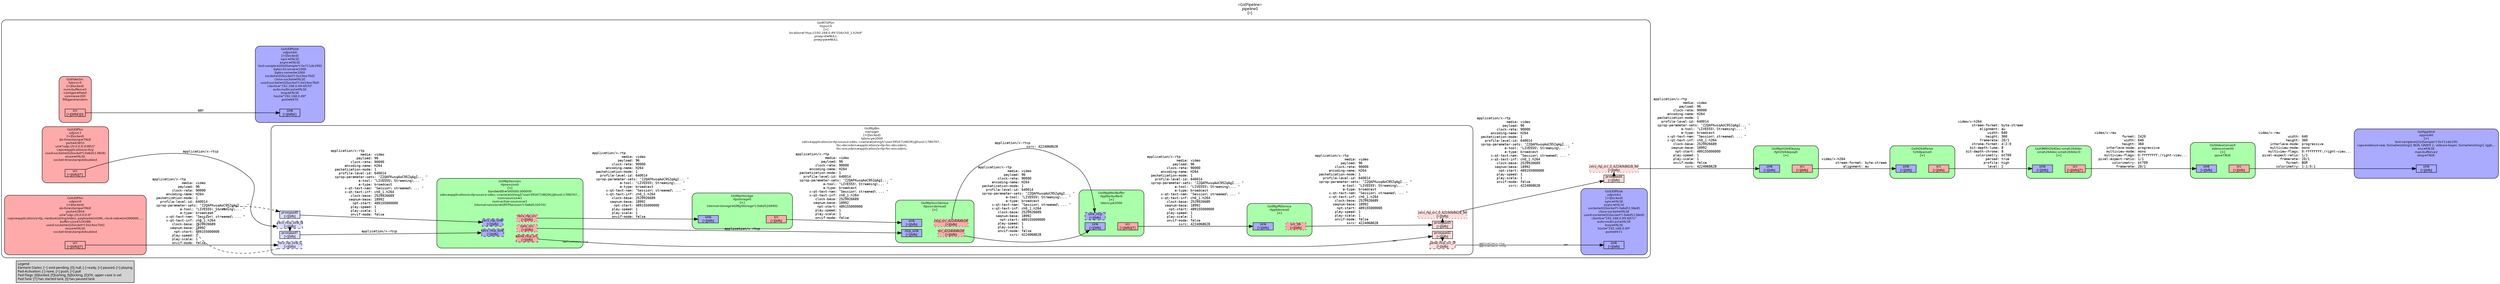 digraph pipeline {
  rankdir=LR;
  fontname="sans";
  fontsize="10";
  labelloc=t;
  nodesep=.1;
  ranksep=.2;
  label="<GstPipeline>\npipeline0\n[>]";
  node [style="filled,rounded", shape=box, fontsize="9", fontname="sans", margin="0.0,0.0"];
  edge [labelfontsize="6", fontsize="9", fontname="monospace"];
  
  legend [
    pos="0,0!",
    margin="0.05,0.05",
    style="filled",
    label="Legend\lElement-States: [~] void-pending, [0] null, [-] ready, [=] paused, [>] playing\lPad-Activation: [-] none, [>] push, [<] pull\lPad-Flags: [b]locked, [f]lushing, [b]locking, [E]OS; upper-case is set\lPad-Task: [T] has started task, [t] has paused task\l",
  ];
  subgraph cluster_appsink0_0x711dc798 {
    fontname="Bitstream Vera Sans";
    fontsize="8";
    style="filled,rounded";
    color=black;
    label="GstAppSink\nappsink0\n[>]\nlast-sample=((GstSample*) 0x711de1f0)\ncaps=video/x-raw, format=(string){ BGR, GRAY8 }; video/x-bayer, format=(string){ rggb…\neos=FALSE\nmax-buffers=2\ndrop=TRUE";
    subgraph cluster_appsink0_0x711dc798_sink {
      label="";
      style="invis";
      appsink0_0x711dc798_sink_0x711b8bf0 [color=black, fillcolor="#aaaaff", label="sink\n[>][bfb]", height="0.2", style="filled,solid"];
    }

    fillcolor="#aaaaff";
  }

  subgraph cluster_videoconvert0_0x711da258 {
    fontname="Bitstream Vera Sans";
    fontsize="8";
    style="filled,rounded";
    color=black;
    label="GstVideoConvert\nvideoconvert0\n[>]\nqos=TRUE";
    subgraph cluster_videoconvert0_0x711da258_sink {
      label="";
      style="invis";
      videoconvert0_0x711da258_sink_0x711b8940 [color=black, fillcolor="#aaaaff", label="sink\n[>][bfb]", height="0.2", style="filled,solid"];
    }

    subgraph cluster_videoconvert0_0x711da258_src {
      label="";
      style="invis";
      videoconvert0_0x711da258_src_0x711b8a98 [color=black, fillcolor="#ffaaaa", label="src\n[>][bfb]", height="0.2", style="filled,solid"];
    }

    videoconvert0_0x711da258_sink_0x711b8940 -> videoconvert0_0x711da258_src_0x711b8a98 [style="invis"];
    fillcolor="#aaffaa";
  }

  videoconvert0_0x711da258_src_0x711b8a98 -> appsink0_0x711dc798_sink_0x711b8bf0 [label="video/x-raw\l               width: 640\l              height: 360\l      interlace-mode: progressive\l      multiview-mode: mono\l     multiview-flags: 0:ffffffff:/right-view...\l  pixel-aspect-ratio: 1/1\l           framerate: 20/1\l              format: BGR\l         colorimetry: 1:1:5:1\l"]
  subgraph cluster_omxh264dec_omxh264dec0_0x711ca5f8 {
    fontname="Bitstream Vera Sans";
    fontsize="8";
    style="filled,rounded";
    color=black;
    label="GstOMXH264Dec-omxh264dec\nomxh264dec-omxh264dec0\n[>]";
    subgraph cluster_omxh264dec_omxh264dec0_0x711ca5f8_sink {
      label="";
      style="invis";
      omxh264dec_omxh264dec0_0x711ca5f8_sink_0x711b8690 [color=black, fillcolor="#aaaaff", label="sink\n[>][bfb]", height="0.2", style="filled,solid"];
    }

    subgraph cluster_omxh264dec_omxh264dec0_0x711ca5f8_src {
      label="";
      style="invis";
      omxh264dec_omxh264dec0_0x711ca5f8_src_0x711b87e8 [color=black, fillcolor="#ffaaaa", label="src\n[>][bfb][T]", height="0.2", style="filled,solid"];
    }

    omxh264dec_omxh264dec0_0x711ca5f8_sink_0x711b8690 -> omxh264dec_omxh264dec0_0x711ca5f8_src_0x711b87e8 [style="invis"];
    fillcolor="#aaffaa";
  }

  omxh264dec_omxh264dec0_0x711ca5f8_src_0x711b87e8 -> videoconvert0_0x711da258_sink_0x711b8940 [label="video/x-raw\l              format: I420\l               width: 640\l              height: 360\l      interlace-mode: progressive\l      multiview-mode: mono\l     multiview-flags: 0:ffffffff:/right-view...\l  pixel-aspect-ratio: 1/1\l         colorimetry: bt709\l           framerate: 20/1\l"]
  subgraph cluster_h264parse0_0x711bbf98 {
    fontname="Bitstream Vera Sans";
    fontsize="8";
    style="filled,rounded";
    color=black;
    label="GstH264Parse\nh264parse0\n[>]";
    subgraph cluster_h264parse0_0x711bbf98_sink {
      label="";
      style="invis";
      h264parse0_0x711bbf98_sink_0x711b83e0 [color=black, fillcolor="#aaaaff", label="sink\n[>][bfb]", height="0.2", style="filled,solid"];
    }

    subgraph cluster_h264parse0_0x711bbf98_src {
      label="";
      style="invis";
      h264parse0_0x711bbf98_src_0x711b8538 [color=black, fillcolor="#ffaaaa", label="src\n[>][bfb]", height="0.2", style="filled,solid"];
    }

    h264parse0_0x711bbf98_sink_0x711b83e0 -> h264parse0_0x711bbf98_src_0x711b8538 [style="invis"];
    fillcolor="#aaffaa";
  }

  h264parse0_0x711bbf98_src_0x711b8538 -> omxh264dec_omxh264dec0_0x711ca5f8_sink_0x711b8690 [label="video/x-h264\l       stream-format: byte-stream\l           alignment: au\l               width: 640\l              height: 360\l           framerate: 20/1\l       chroma-format: 4:2:0\l      bit-depth-luma: 8\l    bit-depth-chroma: 8\l         colorimetry: bt709\l              parsed: true\l             profile: high\l               level: 2\l"]
  subgraph cluster_rtph264depay0_0x711b6088 {
    fontname="Bitstream Vera Sans";
    fontsize="8";
    style="filled,rounded";
    color=black;
    label="GstRtpH264Depay\nrtph264depay0\n[>]";
    subgraph cluster_rtph264depay0_0x711b6088_sink {
      label="";
      style="invis";
      rtph264depay0_0x711b6088_sink_0x711b8130 [color=black, fillcolor="#aaaaff", label="sink\n[>][bfb]", height="0.2", style="filled,solid"];
    }

    subgraph cluster_rtph264depay0_0x711b6088_src {
      label="";
      style="invis";
      rtph264depay0_0x711b6088_src_0x711b8288 [color=black, fillcolor="#ffaaaa", label="src\n[>][bfb]", height="0.2", style="filled,solid"];
    }

    rtph264depay0_0x711b6088_sink_0x711b8130 -> rtph264depay0_0x711b6088_src_0x711b8288 [style="invis"];
    fillcolor="#aaffaa";
  }

  rtph264depay0_0x711b6088_src_0x711b8288 -> h264parse0_0x711bbf98_sink_0x711b83e0 [label="video/x-h264\l       stream-format: byte-stream\l           alignment: au\l"]
  subgraph cluster_rtspsrc0_0x711ca0a8 {
    fontname="Bitstream Vera Sans";
    fontsize="8";
    style="filled,rounded";
    color=black;
    label="GstRTSPSrc\nrtspsrc0\n[>]\nlocation=\"rtsp://192.168.0.49:554/ch0_1.h264\"\nproxy-id=NULL\nproxy-pw=NULL";
    subgraph cluster_rtspsrc0_0x711ca0a8_src {
      label="";
      style="invis";
      _proxypad4_0x6d538758 [color=black, fillcolor="#ffdddd", label="proxypad4\n[>][bfb]", height="0.2", style="filled,solid"];
    _proxypad4_0x6d538758 -> rtspsrc0_0x711ca0a8_recv_rtp_src_0_4224068628_96_0x6d537760 [style=dashed, minlen=0]
      rtspsrc0_0x711ca0a8_recv_rtp_src_0_4224068628_96_0x6d537760 [color=black, fillcolor="#ffdddd", label="recv_rtp_src_0_4224068628_96\n[>][bfb]", height="0.2", style="filled,dotted"];
    }

    fillcolor="#ffffff";
    subgraph cluster_udpsink1_0x6d540c10 {
      fontname="Bitstream Vera Sans";
      fontsize="8";
      style="filled,rounded";
      color=black;
      label="GstUDPSink\nudpsink1\n[>](locked)\nsync=FALSE\nasync=FALSE\nsocket=((GSocket*) 0x6d5138e8)\nclose-socket=FALSE\nused-socket=((GSocket*) 0x6d5138e8)\nclients=\"192.168.0.49:6971\"\nauto-multicast=FALSE\nloop=FALSE\nhost=\"192.168.0.49\"\nport=6971";
      subgraph cluster_udpsink1_0x6d540c10_sink {
        label="";
        style="invis";
        udpsink1_0x6d540c10_sink_0x6d53b3a0 [color=black, fillcolor="#aaaaff", label="sink\n[>][bfb]", height="0.2", style="filled,solid"];
      }

      fillcolor="#aaaaff";
    }

    subgraph cluster_fakesrc0_0x6d5420d8 {
      fontname="Bitstream Vera Sans";
      fontsize="8";
      style="filled,rounded";
      color=black;
      label="GstFakeSrc\nfakesrc0\n[>](locked)\nnum-buffers=5\nsizetype=fixed\nsizemax=200\nfilltype=random";
      subgraph cluster_fakesrc0_0x6d5420d8_src {
        label="";
        style="invis";
        fakesrc0_0x6d5420d8_src_0x6d53b248 [color=black, fillcolor="#ffaaaa", label="src\n[>][bfbE][t]", height="0.2", style="filled,solid"];
      }

      fillcolor="#ffaaaa";
    }

    fakesrc0_0x6d5420d8_src_0x6d53b248 -> udpsink0_0x6d53cc60_sink_0x6d53b0f0 [label="ANY"]
    subgraph cluster_udpsink0_0x6d53cc60 {
      fontname="Bitstream Vera Sans";
      fontsize="8";
      style="filled,rounded";
      color=black;
      label="GstUDPSink\nudpsink0\n[>](locked)\nsync=FALSE\nasync=FALSE\nlast-sample=((GstSample*) 0x711de290)\nbytes-to-serve=1000\nbytes-served=1000\nsocket=((GSocket*) 0x14ee7b0)\nclose-socket=FALSE\nused-socket=((GSocket*) 0x14ee7b0)\nclients=\"192.168.0.49:6970\"\nauto-multicast=FALSE\nloop=FALSE\nhost=\"192.168.0.49\"\nport=6970";
      subgraph cluster_udpsink0_0x6d53cc60_sink {
        label="";
        style="invis";
        udpsink0_0x6d53cc60_sink_0x6d53b0f0 [color=black, fillcolor="#aaaaff", label="sink\n[>][bfbE]", height="0.2", style="filled,solid"];
      }

      fillcolor="#aaaaff";
    }

    subgraph cluster_udpsrc1_0x6d520410 {
      fontname="Bitstream Vera Sans";
      fontsize="8";
      style="filled,rounded";
      color=black;
      label="GstUDPSrc\nudpsrc1\n[>](locked)\ndo-timestamp=TRUE\nport=43855\nuri=\"udp://0.0.0.0:43855\"\ncaps=application/x-rtcp\nused-socket=((GSocket*) 0x6d5138e8)\nreuse=FALSE\nsocket-timestamp=disabled";
      subgraph cluster_udpsrc1_0x6d520410_src {
        label="";
        style="invis";
        udpsrc1_0x6d520410_src_0x711dd388 [color=black, fillcolor="#ffaaaa", label="src\n[>][bfb][T]", height="0.2", style="filled,solid"];
      }

      fillcolor="#ffaaaa";
    }

    udpsrc1_0x6d520410_src_0x711dd388 -> manager_0x6d5280b8_recv_rtcp_sink_0_0x6d5371a0 [label="application/x-rtcp\l"]
    subgraph cluster_udpsrc0_0x6d520148 {
      fontname="Bitstream Vera Sans";
      fontsize="8";
      style="filled,rounded";
      color=black;
      label="GstUDPSrc\nudpsrc0\n[>](locked)\ndo-timestamp=TRUE\nport=43854\nuri=\"udp://0.0.0.0:0\"\ncaps=application/x-rtp, media=(string)video, payload=(int)96, clock-rate=(int)90000, …\nbuffer-size=524288\nused-socket=((GSocket*) 0x14ee7b0)\nreuse=FALSE\nsocket-timestamp=disabled";
      subgraph cluster_udpsrc0_0x6d520148_src {
        label="";
        style="invis";
        udpsrc0_0x6d520148_src_0x711dd230 [color=black, fillcolor="#ffaaaa", label="src\n[>][bfb][T]", height="0.2", style="filled,solid"];
      }

      fillcolor="#ffaaaa";
    }

    udpsrc0_0x6d520148_src_0x711dd230 -> manager_0x6d5280b8_recv_rtp_sink_0_0x6d537030 [label="application/x-rtp\l               media: video\l             payload: 96\l          clock-rate: 90000\l       encoding-name: H264\l  packetization-mode: 1\l    profile-level-id: 640014\l  sprop-parameter-sets: \"Z2QAFKwsqAoC95ZqAgI... \"\l              a-tool: \"LIVE555\\ Streaming\\... \"\l              a-type: broadcast\l       x-qt-text-nam: \"Session\\ streamed\\ ... \"\l       x-qt-text-inf: ch0_1.h264\l          clock-base: 2529926689\l         seqnum-base: 18992\l           npt-start: 489155000000\l          play-speed: 1\l          play-scale: 1\l          onvif-mode: false\l"]
    subgraph cluster_manager_0x6d5280b8 {
      fontname="Bitstream Vera Sans";
      fontsize="8";
      style="filled,rounded";
      color=black;
      label="GstRtpBin\nmanager\n[>](locked)\nlatency=2000\nsdes=application/x-rtp-source-sdes, cname=(string)\\\"user3954714829\\\\@host-1789797…\nfec-decoders=application/x-rtp-fec-decoders;\nfec-encoders=application/x-rtp-fec-encoders;";
      subgraph cluster_manager_0x6d5280b8_sink {
        label="";
        style="invis";
        _proxypad0_0x6d538050 [color=black, fillcolor="#ddddff", label="proxypad0\n[>][bfb]", height="0.2", style="filled,solid"];
      manager_0x6d5280b8_recv_rtp_sink_0_0x6d537030 -> _proxypad0_0x6d538050 [style=dashed, minlen=0]
        manager_0x6d5280b8_recv_rtp_sink_0_0x6d537030 [color=black, fillcolor="#ddddff", label="recv_rtp_sink_0\n[>][bfb]", height="0.2", style="filled,dashed"];
        _proxypad1_0x6d5381b8 [color=black, fillcolor="#ddddff", label="proxypad1\n[>][bfb]", height="0.2", style="filled,solid"];
      manager_0x6d5280b8_recv_rtcp_sink_0_0x6d5371a0 -> _proxypad1_0x6d5381b8 [style=dashed, minlen=0]
        manager_0x6d5280b8_recv_rtcp_sink_0_0x6d5371a0 [color=black, fillcolor="#ddddff", label="recv_rtcp_sink_0\n[>][bfb]", height="0.2", style="filled,dashed"];
      }

      subgraph cluster_manager_0x6d5280b8_src {
        label="";
        style="invis";
        _proxypad2_0x6d538320 [color=black, fillcolor="#ffdddd", label="proxypad2\n[>][bfb]", height="0.2", style="filled,solid"];
      _proxypad2_0x6d538320 -> manager_0x6d5280b8_send_rtcp_src_0_0x6d537310 [style=dashed, minlen=0]
        manager_0x6d5280b8_send_rtcp_src_0_0x6d537310 [color=black, fillcolor="#ffdddd", label="send_rtcp_src_0\n[>][bfb]", height="0.2", style="filled,dashed"];
        _proxypad3_0x6d5385f0 [color=black, fillcolor="#ffdddd", label="proxypad3\n[>][bfb]", height="0.2", style="filled,solid"];
      _proxypad3_0x6d5385f0 -> manager_0x6d5280b8_recv_rtp_src_0_4224068628_96_0x6d5375f0 [style=dashed, minlen=0]
        manager_0x6d5280b8_recv_rtp_src_0_4224068628_96_0x6d5375f0 [color=black, fillcolor="#ffdddd", label="recv_rtp_src_0_4224068628_96\n[>][bfb]", height="0.2", style="filled,dotted"];
      }

      manager_0x6d5280b8_recv_rtp_sink_0_0x6d537030 -> manager_0x6d5280b8_send_rtcp_src_0_0x6d537310 [style="invis"];
      fillcolor="#ffffff";
      subgraph cluster_rtpptdemux0_0x72521800 {
        fontname="Bitstream Vera Sans";
        fontsize="8";
        style="filled,rounded";
        color=black;
        label="GstRtpPtDemux\nrtpptdemux0\n[>]";
        subgraph cluster_rtpptdemux0_0x72521800_sink {
          label="";
          style="invis";
          rtpptdemux0_0x72521800_sink_0x6d53be60 [color=black, fillcolor="#aaaaff", label="sink\n[>][bfb]", height="0.2", style="filled,solid"];
        }

        subgraph cluster_rtpptdemux0_0x72521800_src {
          label="";
          style="invis";
          rtpptdemux0_0x72521800_src_96_0x72522490 [color=black, fillcolor="#ffaaaa", label="src_96\n[>][bfb]", height="0.2", style="filled,dotted"];
        }

        rtpptdemux0_0x72521800_sink_0x6d53be60 -> rtpptdemux0_0x72521800_src_96_0x72522490 [style="invis"];
        fillcolor="#aaffaa";
      }

      rtpptdemux0_0x72521800_src_96_0x72522490 -> _proxypad3_0x6d5385f0 [label="application/x-rtp\l               media: video\l             payload: 96\l          clock-rate: 90000\l       encoding-name: H264\l  packetization-mode: 1\l    profile-level-id: 640014\l  sprop-parameter-sets: \"Z2QAFKwsqAoC95ZqAgI... \"\l              a-tool: \"LIVE555\\ Streaming\\... \"\l              a-type: broadcast\l       x-qt-text-nam: \"Session\\ streamed\\ ... \"\l       x-qt-text-inf: ch0_1.h264\l          clock-base: 2529926689\l         seqnum-base: 18992\l           npt-start: 489155000000\l          play-speed: 1\l          play-scale: 1\l          onvif-mode: false\l                ssrc: 4224068628\l"]
      subgraph cluster_rtpjitterbuffer0_0x7251e2c8 {
        fontname="Bitstream Vera Sans";
        fontsize="8";
        style="filled,rounded";
        color=black;
        label="GstRtpJitterBuffer\nrtpjitterbuffer0\n[>]\nlatency=2000";
        subgraph cluster_rtpjitterbuffer0_0x7251e2c8_sink {
          label="";
          style="invis";
          rtpjitterbuffer0_0x7251e2c8_sink_0x6d53bd08 [color=black, fillcolor="#aaaaff", label="sink\n[>][bfb]", height="0.2", style="filled,solid"];
          rtpjitterbuffer0_0x7251e2c8_sink_rtcp_0x72522088 [color=black, fillcolor="#aaaaff", label="sink_rtcp\n[>][bfb]", height="0.2", style="filled,dashed"];
        }

        subgraph cluster_rtpjitterbuffer0_0x7251e2c8_src {
          label="";
          style="invis";
          rtpjitterbuffer0_0x7251e2c8_src_0x6d53bbb0 [color=black, fillcolor="#ffaaaa", label="src\n[>][bfb][T]", height="0.2", style="filled,solid"];
        }

        rtpjitterbuffer0_0x7251e2c8_sink_0x6d53bd08 -> rtpjitterbuffer0_0x7251e2c8_src_0x6d53bbb0 [style="invis"];
        fillcolor="#aaffaa";
      }

      rtpjitterbuffer0_0x7251e2c8_src_0x6d53bbb0 -> rtpptdemux0_0x72521800_sink_0x6d53be60 [label="application/x-rtp\l               media: video\l             payload: 96\l          clock-rate: 90000\l       encoding-name: H264\l  packetization-mode: 1\l    profile-level-id: 640014\l  sprop-parameter-sets: \"Z2QAFKwsqAoC95ZqAgI... \"\l              a-tool: \"LIVE555\\ Streaming\\... \"\l              a-type: broadcast\l       x-qt-text-nam: \"Session\\ streamed\\ ... \"\l       x-qt-text-inf: ch0_1.h264\l          clock-base: 2529926689\l         seqnum-base: 18992\l           npt-start: 489155000000\l          play-speed: 1\l          play-scale: 1\l          onvif-mode: false\l                ssrc: 4224068628\l"]
      subgraph cluster_rtpstorage0_0x6d535000 {
        fontname="Bitstream Vera Sans";
        fontsize="8";
        style="filled,rounded";
        color=black;
        label="GstRtpStorage\nrtpstorage0\n[>]\ninternal-storage=((RtpStorage*) 0x6d52d940)";
        subgraph cluster_rtpstorage0_0x6d535000_sink {
          label="";
          style="invis";
          rtpstorage0_0x6d535000_sink_0x711dd8e8 [color=black, fillcolor="#aaaaff", label="sink\n[>][bfb]", height="0.2", style="filled,solid"];
        }

        subgraph cluster_rtpstorage0_0x6d535000_src {
          label="";
          style="invis";
          rtpstorage0_0x6d535000_src_0x711dd790 [color=black, fillcolor="#ffaaaa", label="src\n[>][bfb]", height="0.2", style="filled,solid"];
        }

        rtpstorage0_0x6d535000_sink_0x711dd8e8 -> rtpstorage0_0x6d535000_src_0x711dd790 [style="invis"];
        fillcolor="#aaffaa";
      }

      rtpstorage0_0x6d535000_src_0x711dd790 -> rtpssrcdemux0_0x6d534838_sink_0x711dd4e0 [label="application/x-rtp\l               media: video\l             payload: 96\l          clock-rate: 90000\l       encoding-name: H264\l  packetization-mode: 1\l    profile-level-id: 640014\l  sprop-parameter-sets: \"Z2QAFKwsqAoC95ZqAgI... \"\l              a-tool: \"LIVE555\\ Streaming\\... \"\l              a-type: broadcast\l       x-qt-text-nam: \"Session\\ streamed\\ ... \"\l       x-qt-text-inf: ch0_1.h264\l          clock-base: 2529926689\l         seqnum-base: 18992\l           npt-start: 489155000000\l          play-speed: 1\l          play-scale: 1\l          onvif-mode: false\l"]
      subgraph cluster_rtpssrcdemux0_0x6d534838 {
        fontname="Bitstream Vera Sans";
        fontsize="8";
        style="filled,rounded";
        color=black;
        label="GstRtpSsrcDemux\nrtpssrcdemux0\n[>]";
        subgraph cluster_rtpssrcdemux0_0x6d534838_sink {
          label="";
          style="invis";
          rtpssrcdemux0_0x6d534838_sink_0x711dd4e0 [color=black, fillcolor="#aaaaff", label="sink\n[>][bfb]", height="0.2", style="filled,solid"];
          rtpssrcdemux0_0x6d534838_rtcp_sink_0x711dd638 [color=black, fillcolor="#aaaaff", label="rtcp_sink\n[>][bfb]", height="0.2", style="filled,solid"];
        }

        subgraph cluster_rtpssrcdemux0_0x6d534838_src {
          label="";
          style="invis";
          rtpssrcdemux0_0x6d534838_src_4224068628_0x6d53b900 [color=black, fillcolor="#ffaaaa", label="src_4224068628\n[>][bfb]", height="0.2", style="filled,dotted"];
          rtpssrcdemux0_0x6d534838_rtcp_src_4224068628_0x6d53ba58 [color=black, fillcolor="#ffaaaa", label="rtcp_src_4224068628\n[>][bfb]", height="0.2", style="filled,dotted"];
        }

        rtpssrcdemux0_0x6d534838_sink_0x711dd4e0 -> rtpssrcdemux0_0x6d534838_src_4224068628_0x6d53b900 [style="invis"];
        fillcolor="#aaffaa";
      }

      rtpssrcdemux0_0x6d534838_src_4224068628_0x6d53b900 -> rtpjitterbuffer0_0x7251e2c8_sink_0x6d53bd08 [label="application/x-rtp\l               media: video\l             payload: 96\l          clock-rate: 90000\l       encoding-name: H264\l  packetization-mode: 1\l    profile-level-id: 640014\l  sprop-parameter-sets: \"Z2QAFKwsqAoC95ZqAgI... \"\l              a-tool: \"LIVE555\\ Streaming\\... \"\l              a-type: broadcast\l       x-qt-text-nam: \"Session\\ streamed\\ ... \"\l       x-qt-text-inf: ch0_1.h264\l          clock-base: 2529926689\l         seqnum-base: 18992\l           npt-start: 489155000000\l          play-speed: 1\l          play-scale: 1\l          onvif-mode: false\l                ssrc: 4224068628\l"]
      rtpssrcdemux0_0x6d534838_rtcp_src_4224068628_0x6d53ba58 -> rtpjitterbuffer0_0x7251e2c8_sink_rtcp_0x72522088 [label="application/x-rtcp\l                ssrc: 4224068628\l"]
      subgraph cluster_rtpsession0_0x6d52e070 {
        fontname="Bitstream Vera Sans";
        fontsize="8";
        style="filled,rounded";
        color=black;
        label="GstRtpSession\nrtpsession0\n[>]\nbandwidth=500000.000000\nsdes=application/x-rtp-source-sdes, cname=(string)\\\"user3954714829\\\\@host-1789797…\nnum-sources=1\nnum-active-sources=1\ninternal-session=((RTPSession*) 0x6d532070)";
        subgraph cluster_rtpsession0_0x6d52e070_sink {
          label="";
          style="invis";
          rtpsession0_0x6d52e070_recv_rtp_sink_0x711dda40 [color=black, fillcolor="#aaaaff", label="recv_rtp_sink\n[>][bfb]", height="0.2", style="filled,dashed"];
          rtpsession0_0x6d52e070_recv_rtcp_sink_0x711ddcf0 [color=black, fillcolor="#aaaaff", label="recv_rtcp_sink\n[>][bfb]", height="0.2", style="filled,dashed"];
        }

        subgraph cluster_rtpsession0_0x6d52e070_src {
          label="";
          style="invis";
          rtpsession0_0x6d52e070_recv_rtp_src_0x711ddb98 [color=black, fillcolor="#ffaaaa", label="recv_rtp_src\n[>][bfb]", height="0.2", style="filled,dotted"];
          rtpsession0_0x6d52e070_sync_src_0x711dde48 [color=black, fillcolor="#ffaaaa", label="sync_src\n[>][bfb]", height="0.2", style="filled,dotted"];
          rtpsession0_0x6d52e070_send_rtcp_src_0x6d53b4f8 [color=black, fillcolor="#ffaaaa", label="send_rtcp_src\n[>][bfb]", height="0.2", style="filled,dashed"];
        }

        rtpsession0_0x6d52e070_recv_rtp_sink_0x711dda40 -> rtpsession0_0x6d52e070_recv_rtp_src_0x711ddb98 [style="invis"];
        fillcolor="#aaffaa";
      }

      _proxypad0_0x6d538050 -> rtpsession0_0x6d52e070_recv_rtp_sink_0x711dda40 [label="application/x-rtp\l               media: video\l             payload: 96\l          clock-rate: 90000\l       encoding-name: H264\l  packetization-mode: 1\l    profile-level-id: 640014\l  sprop-parameter-sets: \"Z2QAFKwsqAoC95ZqAgI... \"\l              a-tool: \"LIVE555\\ Streaming\\... \"\l              a-type: broadcast\l       x-qt-text-nam: \"Session\\ streamed\\ ... \"\l       x-qt-text-inf: ch0_1.h264\l          clock-base: 2529926689\l         seqnum-base: 18992\l           npt-start: 489155000000\l          play-speed: 1\l          play-scale: 1\l          onvif-mode: false\l"]
      rtpsession0_0x6d52e070_recv_rtp_src_0x711ddb98 -> rtpstorage0_0x6d535000_sink_0x711dd8e8 [label="application/x-rtp\l               media: video\l             payload: 96\l          clock-rate: 90000\l       encoding-name: H264\l  packetization-mode: 1\l    profile-level-id: 640014\l  sprop-parameter-sets: \"Z2QAFKwsqAoC95ZqAgI... \"\l              a-tool: \"LIVE555\\ Streaming\\... \"\l              a-type: broadcast\l       x-qt-text-nam: \"Session\\ streamed\\ ... \"\l       x-qt-text-inf: ch0_1.h264\l          clock-base: 2529926689\l         seqnum-base: 18992\l           npt-start: 489155000000\l          play-speed: 1\l          play-scale: 1\l          onvif-mode: false\l"]
      _proxypad1_0x6d5381b8 -> rtpsession0_0x6d52e070_recv_rtcp_sink_0x711ddcf0 [label="application/x-rtcp\l"]
      rtpsession0_0x6d52e070_sync_src_0x711dde48 -> rtpssrcdemux0_0x6d534838_rtcp_sink_0x711dd638 [label="application/x-rtcp\l"]
      rtpsession0_0x6d52e070_send_rtcp_src_0x6d53b4f8 -> _proxypad2_0x6d538320 [labeldistance="10", labelangle="0", label="                                                  ", taillabel="application/x-rtcp\l", headlabel="ANY"]
    }

    manager_0x6d5280b8_send_rtcp_src_0_0x6d537310 -> udpsink1_0x6d540c10_sink_0x6d53b3a0 [labeldistance="10", labelangle="0", label="                                                  ", taillabel="application/x-rtcp\lapplication/x-srtcp\l", headlabel="ANY"]
    manager_0x6d5280b8_recv_rtp_src_0_4224068628_96_0x6d5375f0 -> _proxypad4_0x6d538758 [label="application/x-rtp\l               media: video\l             payload: 96\l          clock-rate: 90000\l       encoding-name: H264\l  packetization-mode: 1\l    profile-level-id: 640014\l  sprop-parameter-sets: \"Z2QAFKwsqAoC95ZqAgI... \"\l              a-tool: \"LIVE555\\ Streaming\\... \"\l              a-type: broadcast\l       x-qt-text-nam: \"Session\\ streamed\\ ... \"\l       x-qt-text-inf: ch0_1.h264\l          clock-base: 2529926689\l         seqnum-base: 18992\l           npt-start: 489155000000\l          play-speed: 1\l          play-scale: 1\l          onvif-mode: false\l                ssrc: 4224068628\l"]
  }

  rtspsrc0_0x711ca0a8_recv_rtp_src_0_4224068628_96_0x6d537760 -> rtph264depay0_0x711b6088_sink_0x711b8130 [label="application/x-rtp\l               media: video\l             payload: 96\l          clock-rate: 90000\l       encoding-name: H264\l  packetization-mode: 1\l    profile-level-id: 640014\l  sprop-parameter-sets: \"Z2QAFKwsqAoC95ZqAgI... \"\l              a-tool: \"LIVE555\\ Streaming\\... \"\l              a-type: broadcast\l       x-qt-text-nam: \"Session\\ streamed\\ ... \"\l       x-qt-text-inf: ch0_1.h264\l          clock-base: 2529926689\l         seqnum-base: 18992\l           npt-start: 489155000000\l          play-speed: 1\l          play-scale: 1\l          onvif-mode: false\l                ssrc: 4224068628\l"]
}
